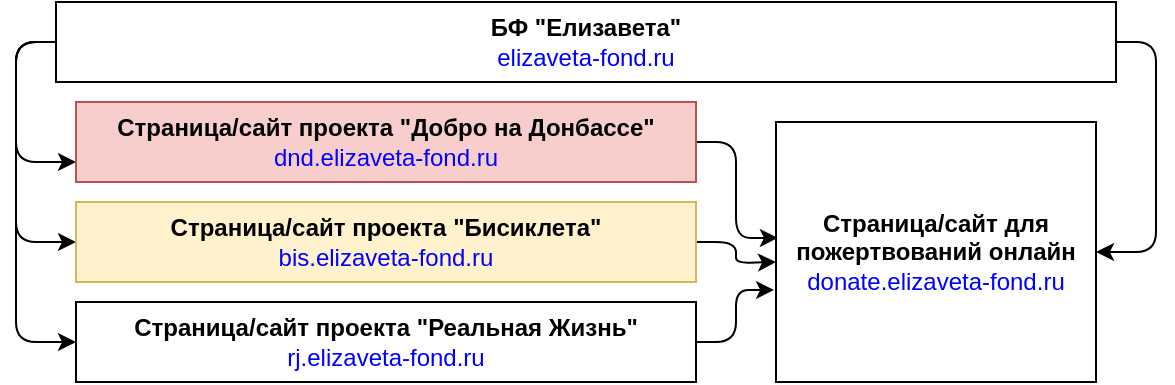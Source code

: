 <mxfile version="17.4.3" type="github">
  <diagram id="HLAjMLQuUP7QNFvTdPfq" name="Page-1">
    <mxGraphModel dx="1327" dy="800" grid="1" gridSize="10" guides="1" tooltips="1" connect="1" arrows="1" fold="1" page="1" pageScale="1" pageWidth="827" pageHeight="1169" math="0" shadow="0">
      <root>
        <mxCell id="0" />
        <mxCell id="1" parent="0" />
        <mxCell id="xdG7dzHvu11SJ7-hiyqb-7" style="edgeStyle=orthogonalEdgeStyle;curved=0;rounded=1;sketch=0;orthogonalLoop=1;jettySize=auto;html=1;exitX=0;exitY=0.5;exitDx=0;exitDy=0;entryX=0;entryY=0.75;entryDx=0;entryDy=0;" edge="1" parent="1" source="xdG7dzHvu11SJ7-hiyqb-1" target="xdG7dzHvu11SJ7-hiyqb-2">
          <mxGeometry relative="1" as="geometry" />
        </mxCell>
        <mxCell id="xdG7dzHvu11SJ7-hiyqb-9" style="edgeStyle=orthogonalEdgeStyle;curved=0;rounded=1;sketch=0;orthogonalLoop=1;jettySize=auto;html=1;exitX=0;exitY=0.5;exitDx=0;exitDy=0;entryX=0;entryY=0.5;entryDx=0;entryDy=0;" edge="1" parent="1" source="xdG7dzHvu11SJ7-hiyqb-1" target="xdG7dzHvu11SJ7-hiyqb-3">
          <mxGeometry relative="1" as="geometry" />
        </mxCell>
        <mxCell id="xdG7dzHvu11SJ7-hiyqb-10" style="edgeStyle=orthogonalEdgeStyle;curved=0;rounded=1;sketch=0;orthogonalLoop=1;jettySize=auto;html=1;exitX=0;exitY=0.5;exitDx=0;exitDy=0;entryX=0;entryY=0.5;entryDx=0;entryDy=0;" edge="1" parent="1" source="xdG7dzHvu11SJ7-hiyqb-1" target="xdG7dzHvu11SJ7-hiyqb-4">
          <mxGeometry relative="1" as="geometry" />
        </mxCell>
        <mxCell id="xdG7dzHvu11SJ7-hiyqb-14" style="edgeStyle=orthogonalEdgeStyle;curved=0;rounded=1;sketch=0;orthogonalLoop=1;jettySize=auto;html=1;exitX=1;exitY=0.5;exitDx=0;exitDy=0;entryX=1;entryY=0.5;entryDx=0;entryDy=0;fontColor=#0000FF;" edge="1" parent="1" source="xdG7dzHvu11SJ7-hiyqb-1" target="xdG7dzHvu11SJ7-hiyqb-12">
          <mxGeometry relative="1" as="geometry" />
        </mxCell>
        <mxCell id="xdG7dzHvu11SJ7-hiyqb-1" value="&lt;b&gt;БФ &quot;Елизавета&quot;&lt;/b&gt;&lt;br&gt;&lt;font color=&quot;#0000ff&quot;&gt;elizaveta-fond.ru&lt;/font&gt;" style="rounded=0;whiteSpace=wrap;html=1;" vertex="1" parent="1">
          <mxGeometry x="130" y="140" width="530" height="40" as="geometry" />
        </mxCell>
        <mxCell id="xdG7dzHvu11SJ7-hiyqb-15" style="edgeStyle=orthogonalEdgeStyle;curved=0;rounded=1;sketch=0;orthogonalLoop=1;jettySize=auto;html=1;exitX=1;exitY=0.5;exitDx=0;exitDy=0;entryX=0.006;entryY=0.446;entryDx=0;entryDy=0;entryPerimeter=0;fontColor=#0000FF;" edge="1" parent="1" source="xdG7dzHvu11SJ7-hiyqb-2" target="xdG7dzHvu11SJ7-hiyqb-12">
          <mxGeometry relative="1" as="geometry" />
        </mxCell>
        <mxCell id="xdG7dzHvu11SJ7-hiyqb-2" value="&lt;b&gt;Страница/сайт проекта &quot;Добро на Донбассе&quot;&lt;/b&gt;&lt;br&gt;&lt;font color=&quot;#0000ff&quot;&gt;dnd.elizaveta-fond.ru&lt;/font&gt;" style="rounded=0;whiteSpace=wrap;html=1;fillColor=#f8cecc;strokeColor=#b85450;" vertex="1" parent="1">
          <mxGeometry x="140" y="190" width="310" height="40" as="geometry" />
        </mxCell>
        <mxCell id="xdG7dzHvu11SJ7-hiyqb-16" style="edgeStyle=orthogonalEdgeStyle;curved=0;rounded=1;sketch=0;orthogonalLoop=1;jettySize=auto;html=1;exitX=1;exitY=0.5;exitDx=0;exitDy=0;fontColor=#0000FF;" edge="1" parent="1" source="xdG7dzHvu11SJ7-hiyqb-3">
          <mxGeometry relative="1" as="geometry">
            <mxPoint x="490" y="270" as="targetPoint" />
          </mxGeometry>
        </mxCell>
        <mxCell id="xdG7dzHvu11SJ7-hiyqb-3" value="&lt;b&gt;Страница/сайт проекта&lt;/b&gt;&lt;b&gt;&amp;nbsp;&quot;Бисиклета&quot;&lt;/b&gt;&lt;br&gt;&lt;font color=&quot;#0000ff&quot;&gt;bis.elizaveta-fond.ru&lt;/font&gt;" style="rounded=0;whiteSpace=wrap;html=1;fillColor=#fff2cc;strokeColor=#d6b656;" vertex="1" parent="1">
          <mxGeometry x="140" y="240" width="310" height="40" as="geometry" />
        </mxCell>
        <mxCell id="xdG7dzHvu11SJ7-hiyqb-17" style="edgeStyle=orthogonalEdgeStyle;curved=0;rounded=1;sketch=0;orthogonalLoop=1;jettySize=auto;html=1;exitX=1;exitY=0.5;exitDx=0;exitDy=0;entryX=-0.006;entryY=0.646;entryDx=0;entryDy=0;entryPerimeter=0;fontColor=#0000FF;" edge="1" parent="1" source="xdG7dzHvu11SJ7-hiyqb-4" target="xdG7dzHvu11SJ7-hiyqb-12">
          <mxGeometry relative="1" as="geometry" />
        </mxCell>
        <mxCell id="xdG7dzHvu11SJ7-hiyqb-4" value="&lt;b&gt;Страница/сайт проекта&lt;/b&gt;&lt;b&gt;&amp;nbsp;&quot;Реальная Жизнь&quot;&lt;/b&gt;&lt;br&gt;&lt;font color=&quot;#0000ff&quot;&gt;rj.elizaveta-fond.ru&lt;/font&gt;" style="rounded=0;whiteSpace=wrap;html=1;" vertex="1" parent="1">
          <mxGeometry x="140" y="290" width="310" height="40" as="geometry" />
        </mxCell>
        <mxCell id="xdG7dzHvu11SJ7-hiyqb-12" value="&lt;b&gt;Страница/сайт для пожертвований онлайн&lt;/b&gt;&lt;br&gt;&lt;font color=&quot;#0000ff&quot;&gt;donate.elizaveta-fond.ru&lt;/font&gt;" style="rounded=0;whiteSpace=wrap;html=1;sketch=0;" vertex="1" parent="1">
          <mxGeometry x="490" y="200" width="160" height="130" as="geometry" />
        </mxCell>
      </root>
    </mxGraphModel>
  </diagram>
</mxfile>
